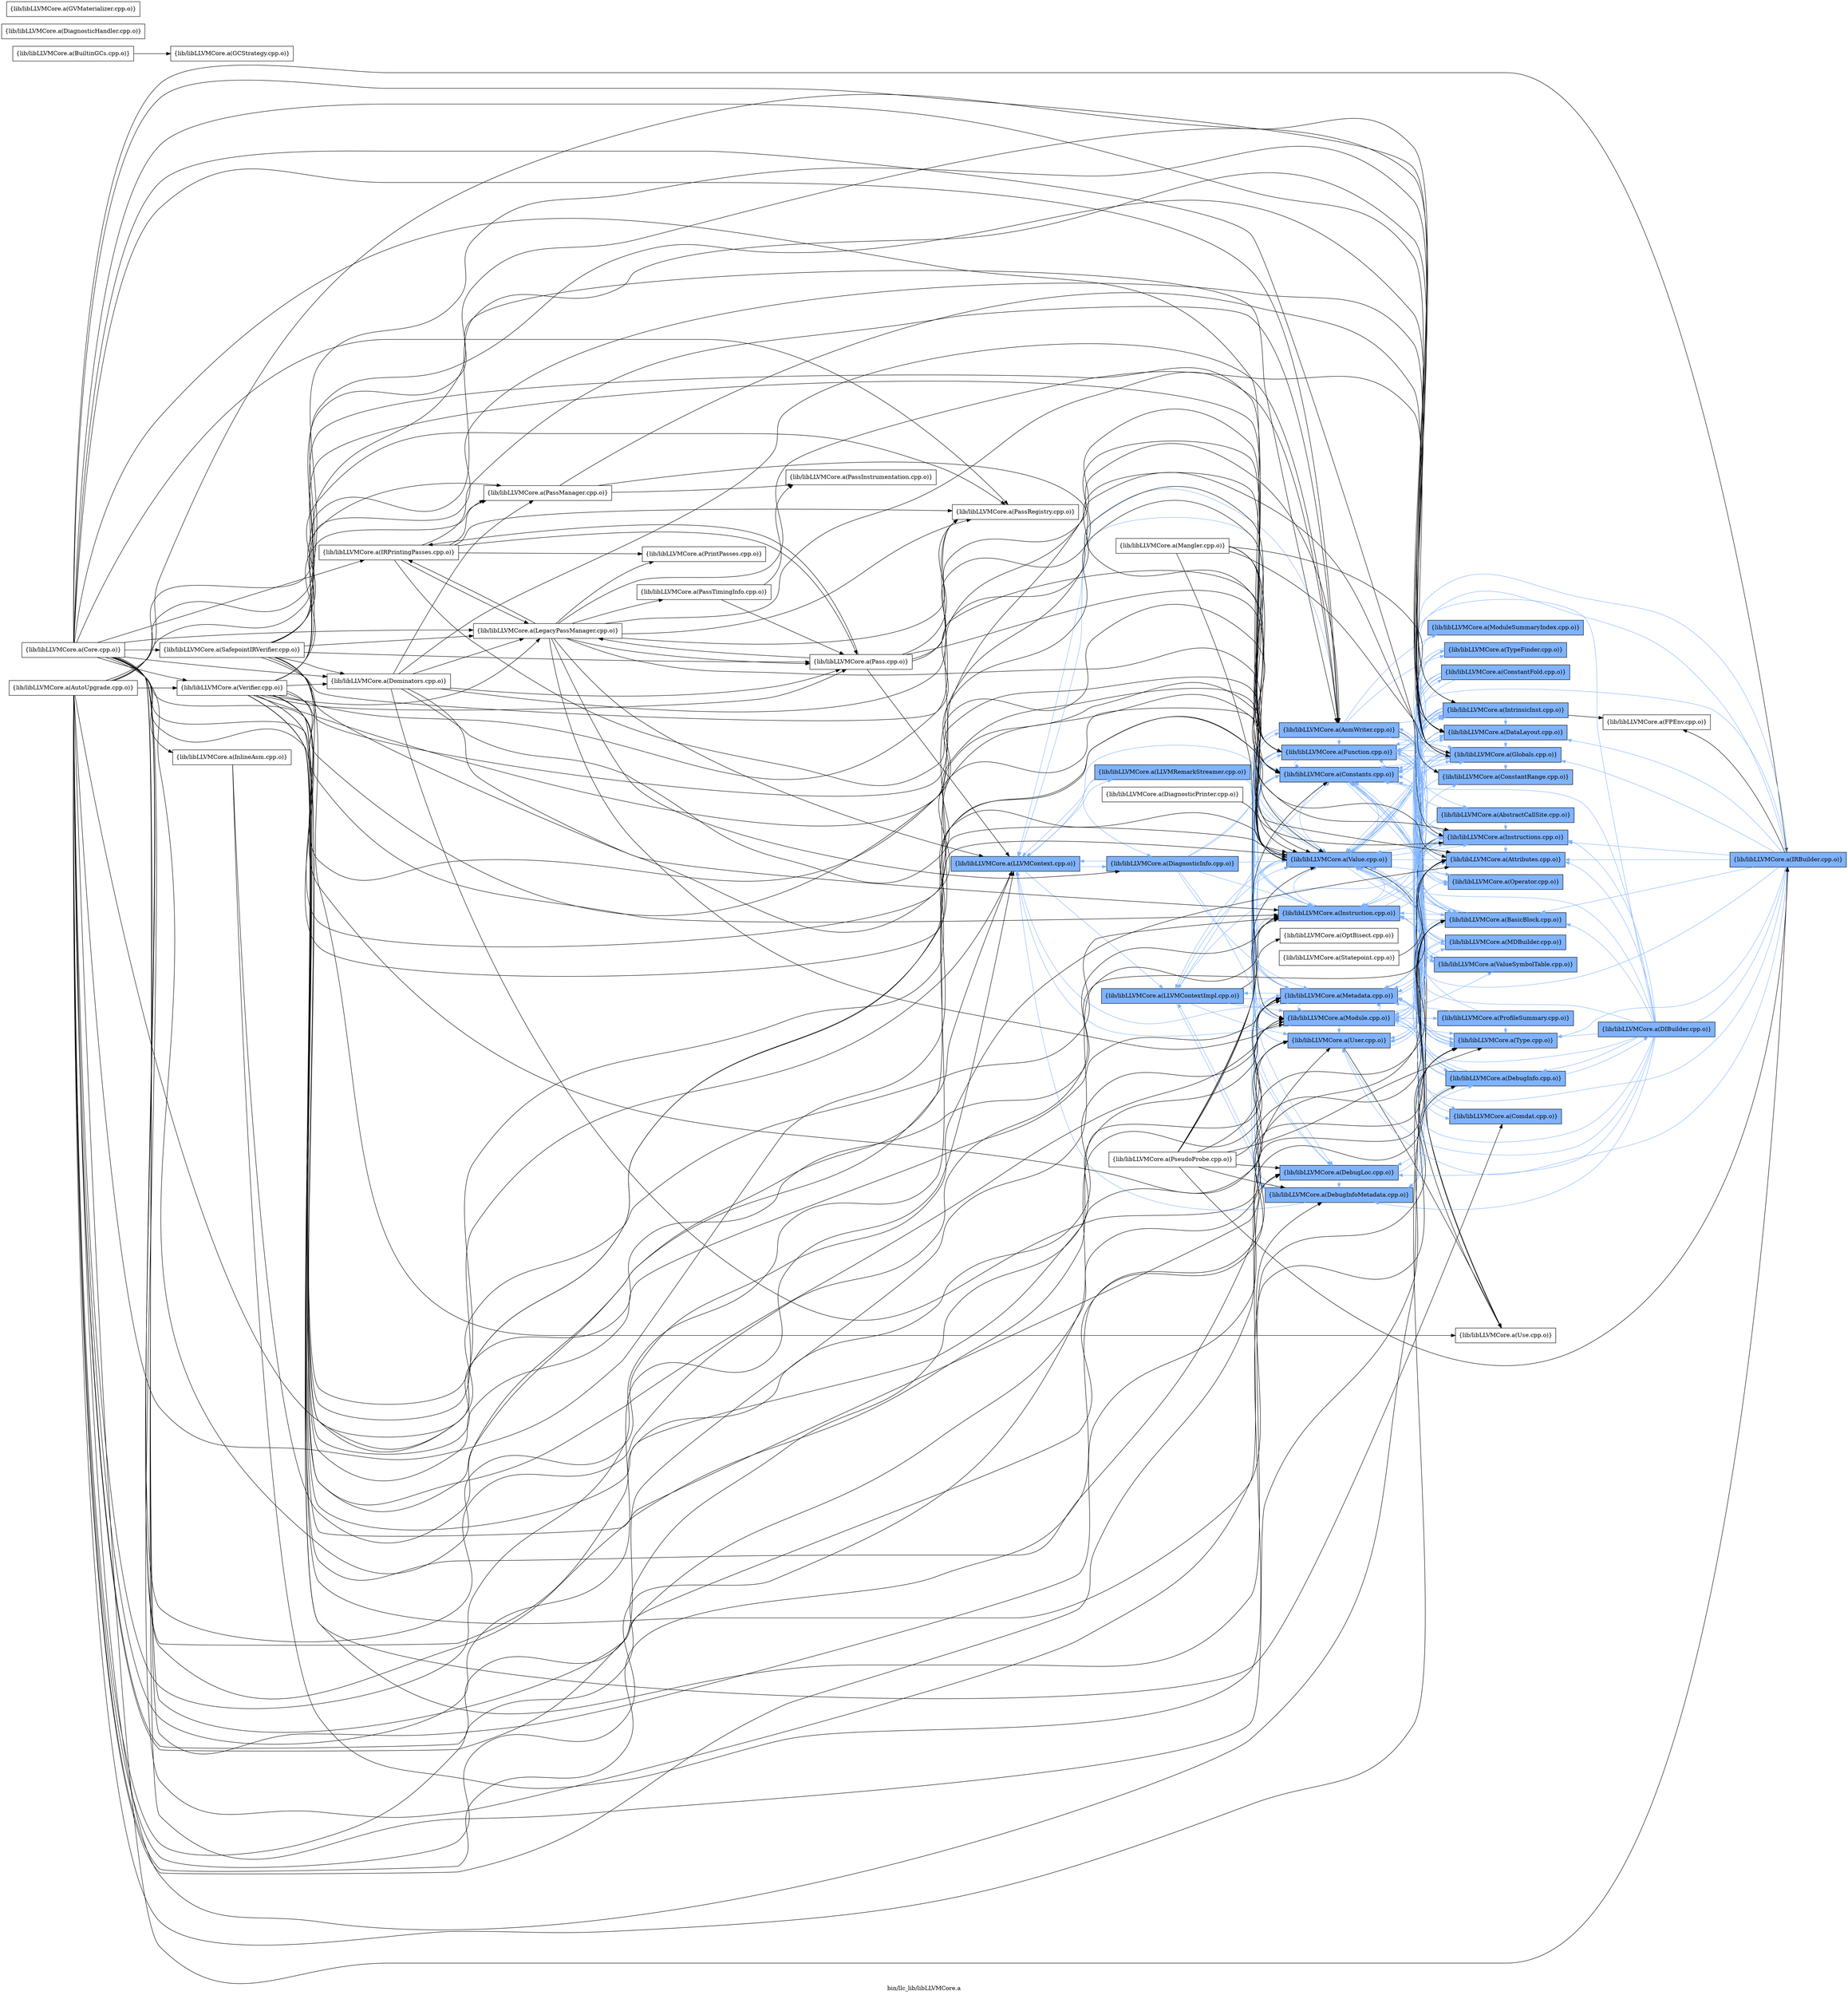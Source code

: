 digraph "bin/llc_lib/libLLVMCore.a" {
	label="bin/llc_lib/libLLVMCore.a";
	rankdir=LR;
	{ rank=same; Node0x55b8677ea428;  }
	{ rank=same; Node0x55b8677eace8; Node0x55b8677eb468; Node0x55b8677dff28;  }
	{ rank=same; Node0x55b8677e5068; Node0x55b8677dc418; Node0x55b8677ddc28; Node0x55b8677dda48; Node0x55b8677de948; Node0x55b8677df438; Node0x55b8677de5d8; Node0x55b8677e8e98; Node0x55b8677e5a18; Node0x55b8677dcbe8; Node0x55b8677decb8;  }
	{ rank=same; Node0x55b8677df708; Node0x55b8677e96b8; Node0x55b8677e35d8; Node0x55b8677df0c8; Node0x55b8677e0608; Node0x55b8677e56f8; Node0x55b8677dc698; Node0x55b8677e3df8; Node0x55b8677ddbd8; Node0x55b8677dffc8; Node0x55b8677df988; Node0x55b8677e2b88; Node0x55b8677e9ca8; Node0x55b8677ded08; Node0x55b8677e7a48; Node0x55b8677e72c8; Node0x55b8677dbc48; Node0x55b8677dce18; Node0x55b8677e6148;  }
	{ rank=same; Node0x55b8677de808; Node0x55b8677dd5e8;  }
	{ rank=same; Node0x55b8677ea428;  }
	{ rank=same; Node0x55b8677eace8; Node0x55b8677eb468; Node0x55b8677dff28;  }
	{ rank=same; Node0x55b8677e5068; Node0x55b8677dc418; Node0x55b8677ddc28; Node0x55b8677dda48; Node0x55b8677de948; Node0x55b8677df438; Node0x55b8677de5d8; Node0x55b8677e8e98; Node0x55b8677e5a18; Node0x55b8677dcbe8; Node0x55b8677decb8;  }
	{ rank=same; Node0x55b8677df708; Node0x55b8677e96b8; Node0x55b8677e35d8; Node0x55b8677df0c8; Node0x55b8677e0608; Node0x55b8677e56f8; Node0x55b8677dc698; Node0x55b8677e3df8; Node0x55b8677ddbd8; Node0x55b8677dffc8; Node0x55b8677df988; Node0x55b8677e2b88; Node0x55b8677e9ca8; Node0x55b8677ded08; Node0x55b8677e7a48; Node0x55b8677e72c8; Node0x55b8677dbc48; Node0x55b8677dce18; Node0x55b8677e6148;  }
	{ rank=same; Node0x55b8677de808; Node0x55b8677dd5e8;  }

	Node0x55b8677ea428 [shape=record,shape=box,group=1,style=filled,fillcolor="0.600000 0.5 1",label="{lib/libLLVMCore.a(LLVMContext.cpp.o)}"];
	Node0x55b8677ea428 -> Node0x55b8677eace8[color="0.600000 0.5 1"];
	Node0x55b8677ea428 -> Node0x55b8677eb468[color="0.600000 0.5 1"];
	Node0x55b8677ea428 -> Node0x55b8677dff28[color="0.600000 0.5 1"];
	Node0x55b8677eb468 [shape=record,shape=box,group=1,style=filled,fillcolor="0.600000 0.5 1",label="{lib/libLLVMCore.a(LLVMRemarkStreamer.cpp.o)}"];
	Node0x55b8677eb468 -> Node0x55b8677ea428[color="0.600000 0.5 1"];
	Node0x55b8677eb468 -> Node0x55b8677dff28[color="0.600000 0.5 1"];
	Node0x55b8677eb468 -> Node0x55b8677de5d8[color="0.600000 0.5 1"];
	Node0x55b8677e6e18 [shape=record,shape=box,group=0,label="{lib/libLLVMCore.a(BuiltinGCs.cpp.o)}"];
	Node0x55b8677e6e18 -> Node0x55b8677e1fa8;
	Node0x55b8677e4938 [shape=record,shape=box,group=0,label="{lib/libLLVMCore.a(Core.cpp.o)}"];
	Node0x55b8677e4938 -> Node0x55b8677df708;
	Node0x55b8677e4938 -> Node0x55b8677def88;
	Node0x55b8677e4938 -> Node0x55b8677de128;
	Node0x55b8677e4938 -> Node0x55b8677e87b8;
	Node0x55b8677e4938 -> Node0x55b8677e8e98;
	Node0x55b8677e4938 -> Node0x55b8677e96b8;
	Node0x55b8677e4938 -> Node0x55b8677ea428;
	Node0x55b8677e4938 -> Node0x55b8677e5a18;
	Node0x55b8677e4938 -> Node0x55b8677e7a48;
	Node0x55b8677e4938 -> Node0x55b8677e72c8;
	Node0x55b8677e4938 -> Node0x55b8677e5068;
	Node0x55b8677e4938 -> Node0x55b8677ddbd8;
	Node0x55b8677e4938 -> Node0x55b8677dcbe8;
	Node0x55b8677e4938 -> Node0x55b8677de998;
	Node0x55b8677e4938 -> Node0x55b8677decb8;
	Node0x55b8677e4938 -> Node0x55b8677dc968;
	Node0x55b8677e4938 -> Node0x55b8677ddc28;
	Node0x55b8677e4938 -> Node0x55b8677dda48;
	Node0x55b8677e4938 -> Node0x55b8677e7ea8;
	Node0x55b8677e4938 -> Node0x55b8677e6b98;
	Node0x55b8677e4938 -> Node0x55b8677e0608;
	Node0x55b8677e4938 -> Node0x55b8677df438;
	Node0x55b8677e4938 -> Node0x55b8677de5d8;
	Node0x55b8677e4938 -> Node0x55b8677e4ca8;
	Node0x55b8677ddbd8 [shape=record,shape=box,group=1,style=filled,fillcolor="0.600000 0.5 1",label="{lib/libLLVMCore.a(DataLayout.cpp.o)}"];
	Node0x55b8677ddbd8 -> Node0x55b8677df708[color="0.600000 0.5 1"];
	Node0x55b8677ddbd8 -> Node0x55b8677dda48[color="0.600000 0.5 1"];
	Node0x55b8677ddbd8 -> Node0x55b8677e0608[color="0.600000 0.5 1"];
	Node0x55b8677dfca8 [shape=record,shape=box,group=0,label="{lib/libLLVMCore.a(DiagnosticHandler.cpp.o)}"];
	Node0x55b8677dc968 [shape=record,shape=box,group=0,label="{lib/libLLVMCore.a(LegacyPassManager.cpp.o)}"];
	Node0x55b8677dc968 -> Node0x55b8677df708;
	Node0x55b8677dc968 -> Node0x55b8677de128;
	Node0x55b8677dc968 -> Node0x55b8677ea428;
	Node0x55b8677dc968 -> Node0x55b8677e5a18;
	Node0x55b8677dc968 -> Node0x55b8677dff28;
	Node0x55b8677dc968 -> Node0x55b8677decb8;
	Node0x55b8677dc968 -> Node0x55b8677dda48;
	Node0x55b8677dc968 -> Node0x55b8677de0d8;
	Node0x55b8677dc968 -> Node0x55b8677e7ea8;
	Node0x55b8677dc968 -> Node0x55b8677e78b8;
	Node0x55b8677dc968 -> Node0x55b8677e5ce8;
	Node0x55b8677dc968 -> Node0x55b8677de5d8;
	Node0x55b8677dda48 [shape=record,shape=box,group=1,style=filled,fillcolor="0.600000 0.5 1",label="{lib/libLLVMCore.a(Module.cpp.o)}"];
	Node0x55b8677dda48 -> Node0x55b8677df708[color="0.600000 0.5 1"];
	Node0x55b8677dda48 -> Node0x55b8677ea428[color="0.600000 0.5 1"];
	Node0x55b8677dda48 -> Node0x55b8677e3df8[color="0.600000 0.5 1"];
	Node0x55b8677dda48 -> Node0x55b8677e5068[color="0.600000 0.5 1"];
	Node0x55b8677dda48 -> Node0x55b8677ddbd8[color="0.600000 0.5 1"];
	Node0x55b8677dda48 -> Node0x55b8677decb8[color="0.600000 0.5 1"];
	Node0x55b8677dda48 -> Node0x55b8677ddc28[color="0.600000 0.5 1"];
	Node0x55b8677dda48 -> Node0x55b8677dffc8[color="0.600000 0.5 1"];
	Node0x55b8677dda48 -> Node0x55b8677e0608[color="0.600000 0.5 1"];
	Node0x55b8677dda48 -> Node0x55b8677df988[color="0.600000 0.5 1"];
	Node0x55b8677dda48 -> Node0x55b8677df438[color="0.600000 0.5 1"];
	Node0x55b8677dda48 -> Node0x55b8677de5d8[color="0.600000 0.5 1"];
	Node0x55b8677dda48 -> Node0x55b8677e2b88[color="0.600000 0.5 1"];
	Node0x55b8677e7ea8 [shape=record,shape=box,group=0,label="{lib/libLLVMCore.a(PassRegistry.cpp.o)}"];
	Node0x55b8677e4ca8 [shape=record,shape=box,group=0,label="{lib/libLLVMCore.a(Verifier.cpp.o)}"];
	Node0x55b8677e4ca8 -> Node0x55b8677df708;
	Node0x55b8677e4ca8 -> Node0x55b8677e8e98;
	Node0x55b8677e4ca8 -> Node0x55b8677e96b8;
	Node0x55b8677e4ca8 -> Node0x55b8677e9ca8;
	Node0x55b8677e4ca8 -> Node0x55b8677ea428;
	Node0x55b8677e4ca8 -> Node0x55b8677e5a18;
	Node0x55b8677e4ca8 -> Node0x55b8677e7a48;
	Node0x55b8677e4ca8 -> Node0x55b8677e72c8;
	Node0x55b8677e4ca8 -> Node0x55b8677e3df8;
	Node0x55b8677e4ca8 -> Node0x55b8677e56f8;
	Node0x55b8677e4ca8 -> Node0x55b8677e5068;
	Node0x55b8677e4ca8 -> Node0x55b8677ddbd8;
	Node0x55b8677e4ca8 -> Node0x55b8677dc418;
	Node0x55b8677e4ca8 -> Node0x55b8677dcbe8;
	Node0x55b8677e4ca8 -> Node0x55b8677de998;
	Node0x55b8677e4ca8 -> Node0x55b8677decb8;
	Node0x55b8677e4ca8 -> Node0x55b8677dc968;
	Node0x55b8677e4ca8 -> Node0x55b8677ddc28;
	Node0x55b8677e4ca8 -> Node0x55b8677dda48;
	Node0x55b8677e4ca8 -> Node0x55b8677de0d8;
	Node0x55b8677e4ca8 -> Node0x55b8677e01f8;
	Node0x55b8677e4ca8 -> Node0x55b8677e7ea8;
	Node0x55b8677e4ca8 -> Node0x55b8677e0608;
	Node0x55b8677e4ca8 -> Node0x55b8677df438;
	Node0x55b8677e4ca8 -> Node0x55b8677de5d8;
	Node0x55b8677de0d8 [shape=record,shape=box,group=0,label="{lib/libLLVMCore.a(Pass.cpp.o)}"];
	Node0x55b8677de0d8 -> Node0x55b8677de128;
	Node0x55b8677de0d8 -> Node0x55b8677ea428;
	Node0x55b8677de0d8 -> Node0x55b8677e7a48;
	Node0x55b8677de0d8 -> Node0x55b8677decb8;
	Node0x55b8677de0d8 -> Node0x55b8677dc968;
	Node0x55b8677de0d8 -> Node0x55b8677e7ea8;
	Node0x55b8677de0d8 -> Node0x55b8677de5d8;
	Node0x55b8677de5d8 [shape=record,shape=box,group=1,style=filled,fillcolor="0.600000 0.5 1",label="{lib/libLLVMCore.a(Value.cpp.o)}"];
	Node0x55b8677de5d8 -> Node0x55b8677df708[color="0.600000 0.5 1"];
	Node0x55b8677de5d8 -> Node0x55b8677e8e98[color="0.600000 0.5 1"];
	Node0x55b8677de5d8 -> Node0x55b8677e96b8[color="0.600000 0.5 1"];
	Node0x55b8677de5d8 -> Node0x55b8677e9ca8[color="0.600000 0.5 1"];
	Node0x55b8677de5d8 -> Node0x55b8677ea428[color="0.600000 0.5 1"];
	Node0x55b8677de5d8 -> Node0x55b8677eace8[color="0.600000 0.5 1"];
	Node0x55b8677de5d8 -> Node0x55b8677e7a48[color="0.600000 0.5 1"];
	Node0x55b8677de5d8 -> Node0x55b8677e72c8[color="0.600000 0.5 1"];
	Node0x55b8677de5d8 -> Node0x55b8677e5068[color="0.600000 0.5 1"];
	Node0x55b8677de5d8 -> Node0x55b8677ddbd8[color="0.600000 0.5 1"];
	Node0x55b8677de5d8 -> Node0x55b8677dbc48[color="0.600000 0.5 1"];
	Node0x55b8677de5d8 -> Node0x55b8677decb8[color="0.600000 0.5 1"];
	Node0x55b8677de5d8 -> Node0x55b8677ddc28[color="0.600000 0.5 1"];
	Node0x55b8677de5d8 -> Node0x55b8677df0c8[color="0.600000 0.5 1"];
	Node0x55b8677de5d8 -> Node0x55b8677e0608[color="0.600000 0.5 1"];
	Node0x55b8677de5d8 -> Node0x55b8677ded08;
	Node0x55b8677de5d8 -> Node0x55b8677df438[color="0.600000 0.5 1"];
	Node0x55b8677de5d8 -> Node0x55b8677e2b88[color="0.600000 0.5 1"];
	Node0x55b8677e7a48 [shape=record,shape=box,group=1,style=filled,fillcolor="0.600000 0.5 1",label="{lib/libLLVMCore.a(Attributes.cpp.o)}"];
	Node0x55b8677e7a48 -> Node0x55b8677e5a18[color="0.600000 0.5 1"];
	Node0x55b8677e7a48 -> Node0x55b8677decb8[color="0.600000 0.5 1"];
	Node0x55b8677e5068 [shape=record,shape=box,group=1,style=filled,fillcolor="0.600000 0.5 1",label="{lib/libLLVMCore.a(Constants.cpp.o)}"];
	Node0x55b8677e5068 -> Node0x55b8677df708[color="0.600000 0.5 1"];
	Node0x55b8677e5068 -> Node0x55b8677e8e98[color="0.600000 0.5 1"];
	Node0x55b8677e5068 -> Node0x55b8677e96b8[color="0.600000 0.5 1"];
	Node0x55b8677e5068 -> Node0x55b8677e35d8[color="0.600000 0.5 1"];
	Node0x55b8677e5068 -> Node0x55b8677decb8[color="0.600000 0.5 1"];
	Node0x55b8677e5068 -> Node0x55b8677df0c8[color="0.600000 0.5 1"];
	Node0x55b8677e5068 -> Node0x55b8677e0608[color="0.600000 0.5 1"];
	Node0x55b8677e5068 -> Node0x55b8677df438[color="0.600000 0.5 1"];
	Node0x55b8677e5068 -> Node0x55b8677de5d8[color="0.600000 0.5 1"];
	Node0x55b8677dc0f8 [shape=record,shape=box,group=0,label="{lib/libLLVMCore.a(Mangler.cpp.o)}"];
	Node0x55b8677dc0f8 -> Node0x55b8677df708;
	Node0x55b8677dc0f8 -> Node0x55b8677e7a48;
	Node0x55b8677dc0f8 -> Node0x55b8677ddbd8;
	Node0x55b8677dc0f8 -> Node0x55b8677decb8;
	Node0x55b8677dc0f8 -> Node0x55b8677dda48;
	Node0x55b8677dc0f8 -> Node0x55b8677de5d8;
	Node0x55b8677ddc28 [shape=record,shape=box,group=1,style=filled,fillcolor="0.600000 0.5 1",label="{lib/libLLVMCore.a(Metadata.cpp.o)}"];
	Node0x55b8677ddc28 -> Node0x55b8677ea428[color="0.600000 0.5 1"];
	Node0x55b8677ddc28 -> Node0x55b8677eace8[color="0.600000 0.5 1"];
	Node0x55b8677ddc28 -> Node0x55b8677e56f8[color="0.600000 0.5 1"];
	Node0x55b8677ddc28 -> Node0x55b8677e5068[color="0.600000 0.5 1"];
	Node0x55b8677ddc28 -> Node0x55b8677dc418[color="0.600000 0.5 1"];
	Node0x55b8677ddc28 -> Node0x55b8677dcbe8[color="0.600000 0.5 1"];
	Node0x55b8677ddc28 -> Node0x55b8677dc698[color="0.600000 0.5 1"];
	Node0x55b8677ddc28 -> Node0x55b8677dda48[color="0.600000 0.5 1"];
	Node0x55b8677ddc28 -> Node0x55b8677e0608[color="0.600000 0.5 1"];
	Node0x55b8677ddc28 -> Node0x55b8677de5d8[color="0.600000 0.5 1"];
	Node0x55b8677df708 [shape=record,shape=box,group=1,style=filled,fillcolor="0.600000 0.5 1",label="{lib/libLLVMCore.a(Globals.cpp.o)}"];
	Node0x55b8677df708 -> Node0x55b8677e56f8[color="0.600000 0.5 1"];
	Node0x55b8677df708 -> Node0x55b8677e5068[color="0.600000 0.5 1"];
	Node0x55b8677df708 -> Node0x55b8677decb8[color="0.600000 0.5 1"];
	Node0x55b8677df708 -> Node0x55b8677ddc28[color="0.600000 0.5 1"];
	Node0x55b8677df708 -> Node0x55b8677dda48[color="0.600000 0.5 1"];
	Node0x55b8677df708 -> Node0x55b8677e0608[color="0.600000 0.5 1"];
	Node0x55b8677df708 -> Node0x55b8677df438[color="0.600000 0.5 1"];
	Node0x55b8677df708 -> Node0x55b8677de5d8[color="0.600000 0.5 1"];
	Node0x55b8677def88 [shape=record,shape=box,group=1,style=filled,fillcolor="0.600000 0.5 1",label="{lib/libLLVMCore.a(IRBuilder.cpp.o)}"];
	Node0x55b8677def88 -> Node0x55b8677df708[color="0.600000 0.5 1"];
	Node0x55b8677def88 -> Node0x55b8677de808;
	Node0x55b8677def88 -> Node0x55b8677e8e98[color="0.600000 0.5 1"];
	Node0x55b8677def88 -> Node0x55b8677e96b8[color="0.600000 0.5 1"];
	Node0x55b8677def88 -> Node0x55b8677e7a48[color="0.600000 0.5 1"];
	Node0x55b8677def88 -> Node0x55b8677e72c8[color="0.600000 0.5 1"];
	Node0x55b8677def88 -> Node0x55b8677e5068[color="0.600000 0.5 1"];
	Node0x55b8677def88 -> Node0x55b8677ddbd8[color="0.600000 0.5 1"];
	Node0x55b8677def88 -> Node0x55b8677decb8[color="0.600000 0.5 1"];
	Node0x55b8677def88 -> Node0x55b8677ddc28[color="0.600000 0.5 1"];
	Node0x55b8677def88 -> Node0x55b8677e0608[color="0.600000 0.5 1"];
	Node0x55b8677def88 -> Node0x55b8677df438[color="0.600000 0.5 1"];
	Node0x55b8677def88 -> Node0x55b8677de5d8[color="0.600000 0.5 1"];
	Node0x55b8677e87b8 [shape=record,shape=box,group=0,label="{lib/libLLVMCore.a(InlineAsm.cpp.o)}"];
	Node0x55b8677e87b8 -> Node0x55b8677e0608;
	Node0x55b8677e87b8 -> Node0x55b8677de5d8;
	Node0x55b8677e8e98 [shape=record,shape=box,group=1,style=filled,fillcolor="0.600000 0.5 1",label="{lib/libLLVMCore.a(Instruction.cpp.o)}"];
	Node0x55b8677e8e98 -> Node0x55b8677e96b8[color="0.600000 0.5 1"];
	Node0x55b8677e8e98 -> Node0x55b8677e7a48[color="0.600000 0.5 1"];
	Node0x55b8677e8e98 -> Node0x55b8677e72c8[color="0.600000 0.5 1"];
	Node0x55b8677e8e98 -> Node0x55b8677e5068[color="0.600000 0.5 1"];
	Node0x55b8677e8e98 -> Node0x55b8677ddc28[color="0.600000 0.5 1"];
	Node0x55b8677e8e98 -> Node0x55b8677df438[color="0.600000 0.5 1"];
	Node0x55b8677e8e98 -> Node0x55b8677de5d8[color="0.600000 0.5 1"];
	Node0x55b8677e96b8 [shape=record,shape=box,group=1,style=filled,fillcolor="0.600000 0.5 1",label="{lib/libLLVMCore.a(Instructions.cpp.o)}"];
	Node0x55b8677e96b8 -> Node0x55b8677e8e98[color="0.600000 0.5 1"];
	Node0x55b8677e96b8 -> Node0x55b8677eace8[color="0.600000 0.5 1"];
	Node0x55b8677e96b8 -> Node0x55b8677e7a48[color="0.600000 0.5 1"];
	Node0x55b8677e96b8 -> Node0x55b8677e72c8[color="0.600000 0.5 1"];
	Node0x55b8677e96b8 -> Node0x55b8677e5068[color="0.600000 0.5 1"];
	Node0x55b8677e96b8 -> Node0x55b8677ddbd8[color="0.600000 0.5 1"];
	Node0x55b8677e96b8 -> Node0x55b8677decb8[color="0.600000 0.5 1"];
	Node0x55b8677e96b8 -> Node0x55b8677dc698[color="0.600000 0.5 1"];
	Node0x55b8677e96b8 -> Node0x55b8677ddc28[color="0.600000 0.5 1"];
	Node0x55b8677e96b8 -> Node0x55b8677dda48[color="0.600000 0.5 1"];
	Node0x55b8677e96b8 -> Node0x55b8677df0c8[color="0.600000 0.5 1"];
	Node0x55b8677e96b8 -> Node0x55b8677e0608[color="0.600000 0.5 1"];
	Node0x55b8677e96b8 -> Node0x55b8677ded08;
	Node0x55b8677e96b8 -> Node0x55b8677df438[color="0.600000 0.5 1"];
	Node0x55b8677e96b8 -> Node0x55b8677de5d8[color="0.600000 0.5 1"];
	Node0x55b8677dff28 [shape=record,shape=box,group=1,style=filled,fillcolor="0.600000 0.5 1",label="{lib/libLLVMCore.a(DiagnosticInfo.cpp.o)}"];
	Node0x55b8677dff28 -> Node0x55b8677e8e98[color="0.600000 0.5 1"];
	Node0x55b8677dff28 -> Node0x55b8677ea428[color="0.600000 0.5 1"];
	Node0x55b8677dff28 -> Node0x55b8677e5a18[color="0.600000 0.5 1"];
	Node0x55b8677dff28 -> Node0x55b8677dcbe8[color="0.600000 0.5 1"];
	Node0x55b8677dff28 -> Node0x55b8677decb8[color="0.600000 0.5 1"];
	Node0x55b8677dff28 -> Node0x55b8677ddc28[color="0.600000 0.5 1"];
	Node0x55b8677dff28 -> Node0x55b8677de5d8[color="0.600000 0.5 1"];
	Node0x55b8677decb8 [shape=record,shape=box,group=1,style=filled,fillcolor="0.600000 0.5 1",label="{lib/libLLVMCore.a(Function.cpp.o)}"];
	Node0x55b8677decb8 -> Node0x55b8677df708[color="0.600000 0.5 1"];
	Node0x55b8677decb8 -> Node0x55b8677e96b8[color="0.600000 0.5 1"];
	Node0x55b8677decb8 -> Node0x55b8677e9ca8[color="0.600000 0.5 1"];
	Node0x55b8677decb8 -> Node0x55b8677ea428[color="0.600000 0.5 1"];
	Node0x55b8677decb8 -> Node0x55b8677e6148[color="0.600000 0.5 1"];
	Node0x55b8677decb8 -> Node0x55b8677e7a48[color="0.600000 0.5 1"];
	Node0x55b8677decb8 -> Node0x55b8677e72c8[color="0.600000 0.5 1"];
	Node0x55b8677decb8 -> Node0x55b8677e5068[color="0.600000 0.5 1"];
	Node0x55b8677decb8 -> Node0x55b8677ddbd8[color="0.600000 0.5 1"];
	Node0x55b8677decb8 -> Node0x55b8677dc698[color="0.600000 0.5 1"];
	Node0x55b8677decb8 -> Node0x55b8677ddc28[color="0.600000 0.5 1"];
	Node0x55b8677decb8 -> Node0x55b8677dda48[color="0.600000 0.5 1"];
	Node0x55b8677decb8 -> Node0x55b8677e0608[color="0.600000 0.5 1"];
	Node0x55b8677decb8 -> Node0x55b8677df438[color="0.600000 0.5 1"];
	Node0x55b8677decb8 -> Node0x55b8677de5d8[color="0.600000 0.5 1"];
	Node0x55b8677decb8 -> Node0x55b8677e2b88[color="0.600000 0.5 1"];
	Node0x55b8677e0608 [shape=record,shape=box,group=1,style=filled,fillcolor="0.600000 0.5 1",label="{lib/libLLVMCore.a(Type.cpp.o)}"];
	Node0x55b8677e0608 -> Node0x55b8677e5068[color="0.600000 0.5 1"];
	Node0x55b8677df438 [shape=record,shape=box,group=1,style=filled,fillcolor="0.600000 0.5 1",label="{lib/libLLVMCore.a(User.cpp.o)}"];
	Node0x55b8677df438 -> Node0x55b8677e9ca8[color="0.600000 0.5 1"];
	Node0x55b8677df438 -> Node0x55b8677ded08;
	Node0x55b8677e9ca8 [shape=record,shape=box,group=1,style=filled,fillcolor="0.600000 0.5 1",label="{lib/libLLVMCore.a(IntrinsicInst.cpp.o)}"];
	Node0x55b8677e9ca8 -> Node0x55b8677de808;
	Node0x55b8677e9ca8 -> Node0x55b8677e8e98[color="0.600000 0.5 1"];
	Node0x55b8677e9ca8 -> Node0x55b8677e96b8[color="0.600000 0.5 1"];
	Node0x55b8677e9ca8 -> Node0x55b8677e72c8[color="0.600000 0.5 1"];
	Node0x55b8677e9ca8 -> Node0x55b8677e5068[color="0.600000 0.5 1"];
	Node0x55b8677e9ca8 -> Node0x55b8677ddbd8[color="0.600000 0.5 1"];
	Node0x55b8677e9ca8 -> Node0x55b8677dc418[color="0.600000 0.5 1"];
	Node0x55b8677e9ca8 -> Node0x55b8677decb8[color="0.600000 0.5 1"];
	Node0x55b8677e9ca8 -> Node0x55b8677ddc28[color="0.600000 0.5 1"];
	Node0x55b8677e9ca8 -> Node0x55b8677dda48[color="0.600000 0.5 1"];
	Node0x55b8677e9ca8 -> Node0x55b8677e0608[color="0.600000 0.5 1"];
	Node0x55b8677e9ca8 -> Node0x55b8677df438[color="0.600000 0.5 1"];
	Node0x55b8677e9ca8 -> Node0x55b8677de5d8[color="0.600000 0.5 1"];
	Node0x55b8677e72c8 [shape=record,shape=box,group=1,style=filled,fillcolor="0.600000 0.5 1",label="{lib/libLLVMCore.a(BasicBlock.cpp.o)}"];
	Node0x55b8677e72c8 -> Node0x55b8677e8e98[color="0.600000 0.5 1"];
	Node0x55b8677e72c8 -> Node0x55b8677e96b8[color="0.600000 0.5 1"];
	Node0x55b8677e72c8 -> Node0x55b8677e5068[color="0.600000 0.5 1"];
	Node0x55b8677e72c8 -> Node0x55b8677ddc28[color="0.600000 0.5 1"];
	Node0x55b8677e72c8 -> Node0x55b8677e0608[color="0.600000 0.5 1"];
	Node0x55b8677e72c8 -> Node0x55b8677df438[color="0.600000 0.5 1"];
	Node0x55b8677e72c8 -> Node0x55b8677de5d8[color="0.600000 0.5 1"];
	Node0x55b8677e72c8 -> Node0x55b8677e2b88[color="0.600000 0.5 1"];
	Node0x55b8677df0c8 [shape=record,shape=box,group=1,style=filled,fillcolor="0.600000 0.5 1",label="{lib/libLLVMCore.a(Operator.cpp.o)}"];
	Node0x55b8677df0c8 -> Node0x55b8677e5068[color="0.600000 0.5 1"];
	Node0x55b8677df0c8 -> Node0x55b8677ddbd8[color="0.600000 0.5 1"];
	Node0x55b8677df0c8 -> Node0x55b8677e0608[color="0.600000 0.5 1"];
	Node0x55b8677dc418 [shape=record,shape=box,group=1,style=filled,fillcolor="0.600000 0.5 1",label="{lib/libLLVMCore.a(DebugInfoMetadata.cpp.o)}"];
	Node0x55b8677dc418 -> Node0x55b8677ea428[color="0.600000 0.5 1"];
	Node0x55b8677dc418 -> Node0x55b8677eace8[color="0.600000 0.5 1"];
	Node0x55b8677dc418 -> Node0x55b8677e5068[color="0.600000 0.5 1"];
	Node0x55b8677dc418 -> Node0x55b8677ddc28[color="0.600000 0.5 1"];
	Node0x55b8677dc418 -> Node0x55b8677e0608[color="0.600000 0.5 1"];
	Node0x55b8677e56f8 [shape=record,shape=box,group=1,style=filled,fillcolor="0.600000 0.5 1",label="{lib/libLLVMCore.a(ConstantRange.cpp.o)}"];
	Node0x55b8677e56f8 -> Node0x55b8677e96b8[color="0.600000 0.5 1"];
	Node0x55b8677dcbe8 [shape=record,shape=box,group=1,style=filled,fillcolor="0.600000 0.5 1",label="{lib/libLLVMCore.a(DebugLoc.cpp.o)}"];
	Node0x55b8677dcbe8 -> Node0x55b8677dbc48[color="0.600000 0.5 1"];
	Node0x55b8677dcbe8 -> Node0x55b8677dc418[color="0.600000 0.5 1"];
	Node0x55b8677dcbe8 -> Node0x55b8677ddc28[color="0.600000 0.5 1"];
	Node0x55b8677de998 [shape=record,shape=box,group=0,label="{lib/libLLVMCore.a(Dominators.cpp.o)}"];
	Node0x55b8677de998 -> Node0x55b8677e8e98;
	Node0x55b8677de998 -> Node0x55b8677e5a18;
	Node0x55b8677de998 -> Node0x55b8677e72c8;
	Node0x55b8677de998 -> Node0x55b8677dc968;
	Node0x55b8677de998 -> Node0x55b8677de0d8;
	Node0x55b8677de998 -> Node0x55b8677e01f8;
	Node0x55b8677de998 -> Node0x55b8677e7ea8;
	Node0x55b8677de998 -> Node0x55b8677de5d8;
	Node0x55b8677ded08 [shape=record,shape=box,group=0,label="{lib/libLLVMCore.a(Use.cpp.o)}"];
	Node0x55b8677e5a18 [shape=record,shape=box,group=1,style=filled,fillcolor="0.600000 0.5 1",label="{lib/libLLVMCore.a(AsmWriter.cpp.o)}"];
	Node0x55b8677e5a18 -> Node0x55b8677df708[color="0.600000 0.5 1"];
	Node0x55b8677e5a18 -> Node0x55b8677e8e98[color="0.600000 0.5 1"];
	Node0x55b8677e5a18 -> Node0x55b8677e96b8[color="0.600000 0.5 1"];
	Node0x55b8677e5a18 -> Node0x55b8677e9ca8[color="0.600000 0.5 1"];
	Node0x55b8677e5a18 -> Node0x55b8677ea428[color="0.600000 0.5 1"];
	Node0x55b8677e5a18 -> Node0x55b8677e7a48[color="0.600000 0.5 1"];
	Node0x55b8677e5a18 -> Node0x55b8677e72c8[color="0.600000 0.5 1"];
	Node0x55b8677e5a18 -> Node0x55b8677e3df8[color="0.600000 0.5 1"];
	Node0x55b8677e5a18 -> Node0x55b8677e56f8[color="0.600000 0.5 1"];
	Node0x55b8677e5a18 -> Node0x55b8677e5068[color="0.600000 0.5 1"];
	Node0x55b8677e5a18 -> Node0x55b8677dc418[color="0.600000 0.5 1"];
	Node0x55b8677e5a18 -> Node0x55b8677decb8[color="0.600000 0.5 1"];
	Node0x55b8677e5a18 -> Node0x55b8677ddc28[color="0.600000 0.5 1"];
	Node0x55b8677e5a18 -> Node0x55b8677dda48[color="0.600000 0.5 1"];
	Node0x55b8677e5a18 -> Node0x55b8677dce18[color="0.600000 0.5 1"];
	Node0x55b8677e5a18 -> Node0x55b8677df0c8[color="0.600000 0.5 1"];
	Node0x55b8677e5a18 -> Node0x55b8677e0608[color="0.600000 0.5 1"];
	Node0x55b8677e5a18 -> Node0x55b8677df988[color="0.600000 0.5 1"];
	Node0x55b8677e5a18 -> Node0x55b8677ded08;
	Node0x55b8677e5a18 -> Node0x55b8677df438[color="0.600000 0.5 1"];
	Node0x55b8677e5a18 -> Node0x55b8677de5d8[color="0.600000 0.5 1"];
	Node0x55b8677e01f8 [shape=record,shape=box,group=0,label="{lib/libLLVMCore.a(PassManager.cpp.o)}"];
	Node0x55b8677e01f8 -> Node0x55b8677df708;
	Node0x55b8677e01f8 -> Node0x55b8677dfde8;
	Node0x55b8677e01f8 -> Node0x55b8677de5d8;
	Node0x55b8677e6148 [shape=record,shape=box,group=1,style=filled,fillcolor="0.600000 0.5 1",label="{lib/libLLVMCore.a(AbstractCallSite.cpp.o)}"];
	Node0x55b8677e6148 -> Node0x55b8677e96b8[color="0.600000 0.5 1"];
	Node0x55b8677e6148 -> Node0x55b8677e5068[color="0.600000 0.5 1"];
	Node0x55b8677e6148 -> Node0x55b8677ddc28[color="0.600000 0.5 1"];
	Node0x55b8677e6148 -> Node0x55b8677df438[color="0.600000 0.5 1"];
	Node0x55b8677e5ce8 [shape=record,shape=box,group=0,label="{lib/libLLVMCore.a(PrintPasses.cpp.o)}"];
	Node0x55b8677e35d8 [shape=record,shape=box,group=1,style=filled,fillcolor="0.600000 0.5 1",label="{lib/libLLVMCore.a(ConstantFold.cpp.o)}"];
	Node0x55b8677e35d8 -> Node0x55b8677df708[color="0.600000 0.5 1"];
	Node0x55b8677e35d8 -> Node0x55b8677e96b8[color="0.600000 0.5 1"];
	Node0x55b8677e35d8 -> Node0x55b8677e5068[color="0.600000 0.5 1"];
	Node0x55b8677e35d8 -> Node0x55b8677decb8[color="0.600000 0.5 1"];
	Node0x55b8677e35d8 -> Node0x55b8677dda48[color="0.600000 0.5 1"];
	Node0x55b8677e35d8 -> Node0x55b8677df0c8[color="0.600000 0.5 1"];
	Node0x55b8677e35d8 -> Node0x55b8677e0608[color="0.600000 0.5 1"];
	Node0x55b8677e35d8 -> Node0x55b8677de5d8[color="0.600000 0.5 1"];
	Node0x55b8677dffc8 [shape=record,shape=box,group=1,style=filled,fillcolor="0.600000 0.5 1",label="{lib/libLLVMCore.a(ProfileSummary.cpp.o)}"];
	Node0x55b8677dffc8 -> Node0x55b8677e5068[color="0.600000 0.5 1"];
	Node0x55b8677dffc8 -> Node0x55b8677ddc28[color="0.600000 0.5 1"];
	Node0x55b8677dffc8 -> Node0x55b8677e0608[color="0.600000 0.5 1"];
	Node0x55b8677e3df8 [shape=record,shape=box,group=1,style=filled,fillcolor="0.600000 0.5 1",label="{lib/libLLVMCore.a(Comdat.cpp.o)}"];
	Node0x55b8677e3df8 -> Node0x55b8677dda48[color="0.600000 0.5 1"];
	Node0x55b8677e78b8 [shape=record,shape=box,group=0,label="{lib/libLLVMCore.a(PassTimingInfo.cpp.o)}"];
	Node0x55b8677e78b8 -> Node0x55b8677de0d8;
	Node0x55b8677e78b8 -> Node0x55b8677dfde8;
	Node0x55b8677dbc48 [shape=record,shape=box,group=1,style=filled,fillcolor="0.600000 0.5 1",label="{lib/libLLVMCore.a(DebugInfo.cpp.o)}"];
	Node0x55b8677dbc48 -> Node0x55b8677e8e98[color="0.600000 0.5 1"];
	Node0x55b8677dbc48 -> Node0x55b8677dd5e8[color="0.600000 0.5 1"];
	Node0x55b8677dbc48 -> Node0x55b8677dc418[color="0.600000 0.5 1"];
	Node0x55b8677dbc48 -> Node0x55b8677dcbe8[color="0.600000 0.5 1"];
	Node0x55b8677dbc48 -> Node0x55b8677decb8[color="0.600000 0.5 1"];
	Node0x55b8677dbc48 -> Node0x55b8677ddc28[color="0.600000 0.5 1"];
	Node0x55b8677dbc48 -> Node0x55b8677dda48[color="0.600000 0.5 1"];
	Node0x55b8677dbc48 -> Node0x55b8677de5d8[color="0.600000 0.5 1"];
	Node0x55b8677dc698 [shape=record,shape=box,group=1,style=filled,fillcolor="0.600000 0.5 1",label="{lib/libLLVMCore.a(MDBuilder.cpp.o)}"];
	Node0x55b8677dc698 -> Node0x55b8677e5068[color="0.600000 0.5 1"];
	Node0x55b8677dc698 -> Node0x55b8677ddc28[color="0.600000 0.5 1"];
	Node0x55b8677dc698 -> Node0x55b8677e0608[color="0.600000 0.5 1"];
	Node0x55b8677dc698 -> Node0x55b8677de5d8[color="0.600000 0.5 1"];
	Node0x55b8677dd5e8 [shape=record,shape=box,group=1,style=filled,fillcolor="0.600000 0.5 1",label="{lib/libLLVMCore.a(DIBuilder.cpp.o)}"];
	Node0x55b8677dd5e8 -> Node0x55b8677def88[color="0.600000 0.5 1"];
	Node0x55b8677dd5e8 -> Node0x55b8677e8e98[color="0.600000 0.5 1"];
	Node0x55b8677dd5e8 -> Node0x55b8677e96b8[color="0.600000 0.5 1"];
	Node0x55b8677dd5e8 -> Node0x55b8677e7a48[color="0.600000 0.5 1"];
	Node0x55b8677dd5e8 -> Node0x55b8677e72c8[color="0.600000 0.5 1"];
	Node0x55b8677dd5e8 -> Node0x55b8677e5068[color="0.600000 0.5 1"];
	Node0x55b8677dd5e8 -> Node0x55b8677dbc48[color="0.600000 0.5 1"];
	Node0x55b8677dd5e8 -> Node0x55b8677dc418[color="0.600000 0.5 1"];
	Node0x55b8677dd5e8 -> Node0x55b8677dcbe8[color="0.600000 0.5 1"];
	Node0x55b8677dd5e8 -> Node0x55b8677decb8[color="0.600000 0.5 1"];
	Node0x55b8677dd5e8 -> Node0x55b8677ddc28[color="0.600000 0.5 1"];
	Node0x55b8677dd5e8 -> Node0x55b8677dda48[color="0.600000 0.5 1"];
	Node0x55b8677dd5e8 -> Node0x55b8677e0608[color="0.600000 0.5 1"];
	Node0x55b8677dd5e8 -> Node0x55b8677df438[color="0.600000 0.5 1"];
	Node0x55b8677dd5e8 -> Node0x55b8677de5d8[color="0.600000 0.5 1"];
	Node0x55b8677de128 [shape=record,shape=box,group=0,label="{lib/libLLVMCore.a(IRPrintingPasses.cpp.o)}"];
	Node0x55b8677de128 -> Node0x55b8677e5a18;
	Node0x55b8677de128 -> Node0x55b8677dc968;
	Node0x55b8677de128 -> Node0x55b8677de0d8;
	Node0x55b8677de128 -> Node0x55b8677e01f8;
	Node0x55b8677de128 -> Node0x55b8677e7ea8;
	Node0x55b8677de128 -> Node0x55b8677e5ce8;
	Node0x55b8677de128 -> Node0x55b8677de5d8;
	Node0x55b8677dce18 [shape=record,shape=box,group=1,style=filled,fillcolor="0.600000 0.5 1",label="{lib/libLLVMCore.a(ModuleSummaryIndex.cpp.o)}"];
	Node0x55b8677dce18 -> Node0x55b8677de5d8[color="0.600000 0.5 1"];
	Node0x55b8677df988 [shape=record,shape=box,group=1,style=filled,fillcolor="0.600000 0.5 1",label="{lib/libLLVMCore.a(TypeFinder.cpp.o)}"];
	Node0x55b8677df988 -> Node0x55b8677df708[color="0.600000 0.5 1"];
	Node0x55b8677df988 -> Node0x55b8677decb8[color="0.600000 0.5 1"];
	Node0x55b8677df988 -> Node0x55b8677ddc28[color="0.600000 0.5 1"];
	Node0x55b8677e2b88 [shape=record,shape=box,group=1,style=filled,fillcolor="0.600000 0.5 1",label="{lib/libLLVMCore.a(ValueSymbolTable.cpp.o)}"];
	Node0x55b8677e2b88 -> Node0x55b8677de5d8[color="0.600000 0.5 1"];
	Node0x55b8677e1fa8 [shape=record,shape=box,group=0,label="{lib/libLLVMCore.a(GCStrategy.cpp.o)}"];
	Node0x55b8677e6b98 [shape=record,shape=box,group=0,label="{lib/libLLVMCore.a(SafepointIRVerifier.cpp.o)}"];
	Node0x55b8677e6b98 -> Node0x55b8677e8e98;
	Node0x55b8677e6b98 -> Node0x55b8677e5a18;
	Node0x55b8677e6b98 -> Node0x55b8677e72c8;
	Node0x55b8677e6b98 -> Node0x55b8677e5068;
	Node0x55b8677e6b98 -> Node0x55b8677de998;
	Node0x55b8677e6b98 -> Node0x55b8677decb8;
	Node0x55b8677e6b98 -> Node0x55b8677dc968;
	Node0x55b8677e6b98 -> Node0x55b8677de0d8;
	Node0x55b8677e6b98 -> Node0x55b8677e01f8;
	Node0x55b8677e6b98 -> Node0x55b8677e7ea8;
	Node0x55b8677e6b98 -> Node0x55b8677ded08;
	Node0x55b8677e6b98 -> Node0x55b8677de5d8;
	Node0x55b8677eace8 [shape=record,shape=box,group=1,style=filled,fillcolor="0.600000 0.5 1",label="{lib/libLLVMCore.a(LLVMContextImpl.cpp.o)}"];
	Node0x55b8677eace8 -> Node0x55b8677e5068[color="0.600000 0.5 1"];
	Node0x55b8677eace8 -> Node0x55b8677dc418[color="0.600000 0.5 1"];
	Node0x55b8677eace8 -> Node0x55b8677ddc28[color="0.600000 0.5 1"];
	Node0x55b8677eace8 -> Node0x55b8677dda48[color="0.600000 0.5 1"];
	Node0x55b8677eace8 -> Node0x55b8677de948;
	Node0x55b8677eace8 -> Node0x55b8677df438[color="0.600000 0.5 1"];
	Node0x55b8677eace8 -> Node0x55b8677de5d8[color="0.600000 0.5 1"];
	Node0x55b8677e06a8 [shape=record,shape=box,group=0,label="{lib/libLLVMCore.a(DiagnosticPrinter.cpp.o)}"];
	Node0x55b8677e06a8 -> Node0x55b8677de5d8;
	Node0x55b8677de808 [shape=record,shape=box,group=0,label="{lib/libLLVMCore.a(FPEnv.cpp.o)}"];
	Node0x55b8677de948 [shape=record,shape=box,group=0,label="{lib/libLLVMCore.a(OptBisect.cpp.o)}"];
	Node0x55b8677dfde8 [shape=record,shape=box,group=0,label="{lib/libLLVMCore.a(PassInstrumentation.cpp.o)}"];
	Node0x55b8677ebeb8 [shape=record,shape=box,group=0,label="{lib/libLLVMCore.a(AutoUpgrade.cpp.o)}"];
	Node0x55b8677ebeb8 -> Node0x55b8677df708;
	Node0x55b8677ebeb8 -> Node0x55b8677def88;
	Node0x55b8677ebeb8 -> Node0x55b8677e8e98;
	Node0x55b8677ebeb8 -> Node0x55b8677e96b8;
	Node0x55b8677ebeb8 -> Node0x55b8677e9ca8;
	Node0x55b8677ebeb8 -> Node0x55b8677ea428;
	Node0x55b8677ebeb8 -> Node0x55b8677e7a48;
	Node0x55b8677ebeb8 -> Node0x55b8677e72c8;
	Node0x55b8677ebeb8 -> Node0x55b8677e5068;
	Node0x55b8677ebeb8 -> Node0x55b8677ddbd8;
	Node0x55b8677ebeb8 -> Node0x55b8677dbc48;
	Node0x55b8677ebeb8 -> Node0x55b8677decb8;
	Node0x55b8677ebeb8 -> Node0x55b8677ddc28;
	Node0x55b8677ebeb8 -> Node0x55b8677dda48;
	Node0x55b8677ebeb8 -> Node0x55b8677e0608;
	Node0x55b8677ebeb8 -> Node0x55b8677df438;
	Node0x55b8677ebeb8 -> Node0x55b8677de5d8;
	Node0x55b8677ebeb8 -> Node0x55b8677e4ca8;
	Node0x55b8677d2b98 [shape=record,shape=box,group=0,label="{lib/libLLVMCore.a(Statepoint.cpp.o)}"];
	Node0x55b8677d2b98 -> Node0x55b8677e7a48;
	Node0x55b8677e68c8 [shape=record,shape=box,group=0,label="{lib/libLLVMCore.a(PseudoProbe.cpp.o)}"];
	Node0x55b8677e68c8 -> Node0x55b8677def88;
	Node0x55b8677e68c8 -> Node0x55b8677e8e98;
	Node0x55b8677e68c8 -> Node0x55b8677e5068;
	Node0x55b8677e68c8 -> Node0x55b8677dc418;
	Node0x55b8677e68c8 -> Node0x55b8677dcbe8;
	Node0x55b8677e68c8 -> Node0x55b8677ddc28;
	Node0x55b8677e68c8 -> Node0x55b8677e0608;
	Node0x55b8677e68c8 -> Node0x55b8677df438;
	Node0x55b8677e68c8 -> Node0x55b8677de5d8;
	Node0x55b8677e1878 [shape=record,shape=box,group=0,label="{lib/libLLVMCore.a(GVMaterializer.cpp.o)}"];
}
